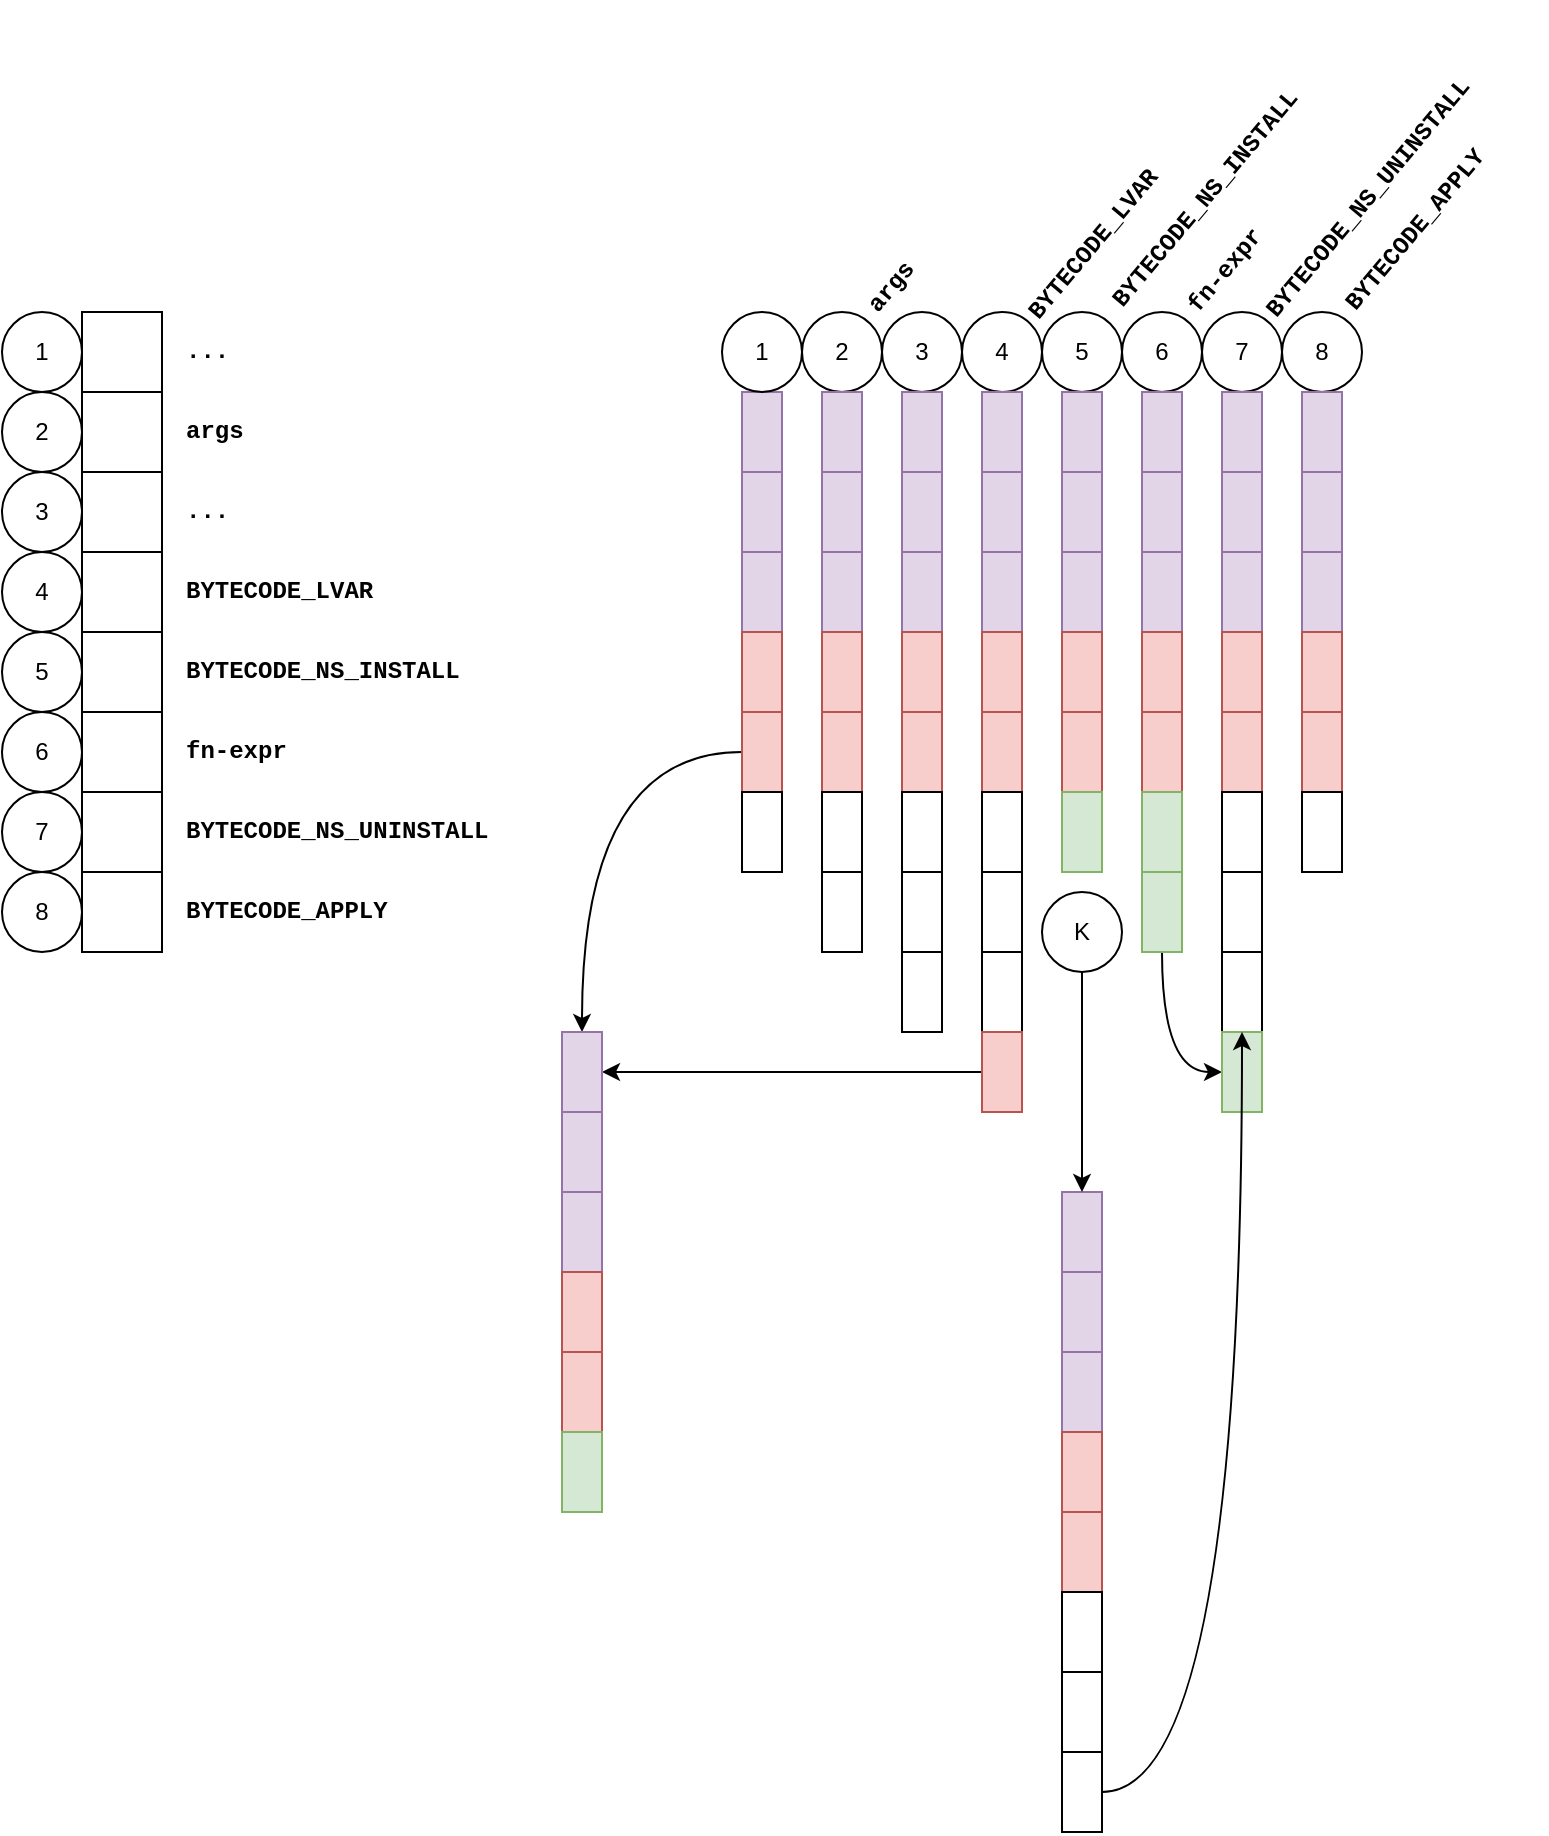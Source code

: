 <mxfile version="21.6.5" type="device">
  <diagram name="Page-1" id="SilH1e4Lqn1S1eZ9dJy-">
    <mxGraphModel dx="1546" dy="1582" grid="1" gridSize="10" guides="1" tooltips="1" connect="1" arrows="1" fold="1" page="0" pageScale="1" pageWidth="827" pageHeight="1169" math="0" shadow="0">
      <root>
        <mxCell id="0" />
        <mxCell id="1" parent="0" />
        <mxCell id="zl4CMRfvYaWZLNP0mIhS-1" value="" style="rounded=0;whiteSpace=wrap;html=1;" parent="1" vertex="1">
          <mxGeometry y="200" width="40" height="40" as="geometry" />
        </mxCell>
        <mxCell id="zl4CMRfvYaWZLNP0mIhS-4" value="BYTECODE_LVAR" style="text;html=1;strokeColor=none;fillColor=none;align=left;verticalAlign=middle;whiteSpace=wrap;rounded=0;fontStyle=1;fontFamily=Courier New;" parent="1" vertex="1">
          <mxGeometry x="50" y="200" width="140" height="40" as="geometry" />
        </mxCell>
        <mxCell id="zl4CMRfvYaWZLNP0mIhS-5" value="" style="rounded=0;whiteSpace=wrap;html=1;" parent="1" vertex="1">
          <mxGeometry y="240" width="40" height="40" as="geometry" />
        </mxCell>
        <mxCell id="zl4CMRfvYaWZLNP0mIhS-6" value="" style="rounded=0;whiteSpace=wrap;html=1;fillColor=#e1d5e7;strokeColor=#9673a6;" parent="1" vertex="1">
          <mxGeometry x="330" y="120" width="20" height="40" as="geometry" />
        </mxCell>
        <mxCell id="zl4CMRfvYaWZLNP0mIhS-9" value="" style="rounded=0;whiteSpace=wrap;html=1;fillColor=#e1d5e7;strokeColor=#9673a6;" parent="1" vertex="1">
          <mxGeometry x="330" y="160" width="20" height="40" as="geometry" />
        </mxCell>
        <mxCell id="zl4CMRfvYaWZLNP0mIhS-10" value="" style="rounded=0;whiteSpace=wrap;html=1;fillColor=#e1d5e7;strokeColor=#9673a6;" parent="1" vertex="1">
          <mxGeometry x="330" y="200" width="20" height="40" as="geometry" />
        </mxCell>
        <mxCell id="zl4CMRfvYaWZLNP0mIhS-11" value="" style="rounded=0;whiteSpace=wrap;html=1;fillColor=#f8cecc;strokeColor=#b85450;" parent="1" vertex="1">
          <mxGeometry x="330" y="240" width="20" height="40" as="geometry" />
        </mxCell>
        <mxCell id="AWAYhMum-Byg9k5m1UXS-80" style="edgeStyle=orthogonalEdgeStyle;curved=1;rounded=0;orthogonalLoop=1;jettySize=auto;html=1;entryX=0.5;entryY=0;entryDx=0;entryDy=0;" edge="1" parent="1" source="zl4CMRfvYaWZLNP0mIhS-12" target="AWAYhMum-Byg9k5m1UXS-74">
          <mxGeometry relative="1" as="geometry" />
        </mxCell>
        <mxCell id="zl4CMRfvYaWZLNP0mIhS-12" value="" style="rounded=0;whiteSpace=wrap;html=1;fillColor=#f8cecc;strokeColor=#b85450;" parent="1" vertex="1">
          <mxGeometry x="330" y="280" width="20" height="40" as="geometry" />
        </mxCell>
        <mxCell id="zl4CMRfvYaWZLNP0mIhS-13" value="" style="rounded=0;whiteSpace=wrap;html=1;" parent="1" vertex="1">
          <mxGeometry x="330" y="320" width="20" height="40" as="geometry" />
        </mxCell>
        <mxCell id="AWAYhMum-Byg9k5m1UXS-1" value="BYTECODE_NS_INSTALL" style="text;html=1;strokeColor=none;fillColor=none;align=left;verticalAlign=middle;whiteSpace=wrap;rounded=0;fontStyle=1;fontFamily=Courier New;" vertex="1" parent="1">
          <mxGeometry x="50" y="240" width="150" height="40" as="geometry" />
        </mxCell>
        <mxCell id="AWAYhMum-Byg9k5m1UXS-3" value="" style="rounded=0;whiteSpace=wrap;html=1;" vertex="1" parent="1">
          <mxGeometry y="280" width="40" height="40" as="geometry" />
        </mxCell>
        <mxCell id="AWAYhMum-Byg9k5m1UXS-4" value="fn-expr" style="text;html=1;strokeColor=none;fillColor=none;align=left;verticalAlign=middle;whiteSpace=wrap;rounded=0;fontStyle=1;fontFamily=Courier New;" vertex="1" parent="1">
          <mxGeometry x="50" y="280" width="80" height="40" as="geometry" />
        </mxCell>
        <mxCell id="AWAYhMum-Byg9k5m1UXS-8" value="" style="rounded=0;whiteSpace=wrap;html=1;" vertex="1" parent="1">
          <mxGeometry y="160" width="40" height="40" as="geometry" />
        </mxCell>
        <mxCell id="AWAYhMum-Byg9k5m1UXS-9" value="..." style="text;html=1;strokeColor=none;fillColor=none;align=left;verticalAlign=middle;whiteSpace=wrap;rounded=0;fontStyle=1;fontFamily=Courier New;" vertex="1" parent="1">
          <mxGeometry x="50" y="160" width="80" height="40" as="geometry" />
        </mxCell>
        <mxCell id="AWAYhMum-Byg9k5m1UXS-10" value="args" style="text;html=1;strokeColor=none;fillColor=none;align=left;verticalAlign=middle;whiteSpace=wrap;rounded=0;fontStyle=1;fontFamily=Courier New;" vertex="1" parent="1">
          <mxGeometry x="50" y="120" width="80" height="40" as="geometry" />
        </mxCell>
        <mxCell id="AWAYhMum-Byg9k5m1UXS-11" value="" style="rounded=0;whiteSpace=wrap;html=1;" vertex="1" parent="1">
          <mxGeometry y="120" width="40" height="40" as="geometry" />
        </mxCell>
        <mxCell id="AWAYhMum-Byg9k5m1UXS-12" value="..." style="text;html=1;strokeColor=none;fillColor=none;align=left;verticalAlign=middle;whiteSpace=wrap;rounded=0;fontStyle=1;fontFamily=Courier New;" vertex="1" parent="1">
          <mxGeometry x="50" y="80" width="80" height="40" as="geometry" />
        </mxCell>
        <mxCell id="AWAYhMum-Byg9k5m1UXS-13" value="" style="rounded=0;whiteSpace=wrap;html=1;" vertex="1" parent="1">
          <mxGeometry y="80" width="40" height="40" as="geometry" />
        </mxCell>
        <mxCell id="AWAYhMum-Byg9k5m1UXS-14" value="" style="rounded=0;whiteSpace=wrap;html=1;" vertex="1" parent="1">
          <mxGeometry y="320" width="40" height="40" as="geometry" />
        </mxCell>
        <mxCell id="AWAYhMum-Byg9k5m1UXS-15" value="BYTECODE_NS_UNINSTALL" style="text;html=1;strokeColor=none;fillColor=none;align=left;verticalAlign=middle;whiteSpace=wrap;rounded=0;fontStyle=1;fontFamily=Courier New;" vertex="1" parent="1">
          <mxGeometry x="50" y="320" width="190" height="40" as="geometry" />
        </mxCell>
        <mxCell id="AWAYhMum-Byg9k5m1UXS-16" value="" style="rounded=0;whiteSpace=wrap;html=1;" vertex="1" parent="1">
          <mxGeometry y="360" width="40" height="40" as="geometry" />
        </mxCell>
        <mxCell id="AWAYhMum-Byg9k5m1UXS-17" value="BYTECODE_APPLY" style="text;html=1;strokeColor=none;fillColor=none;align=left;verticalAlign=middle;whiteSpace=wrap;rounded=0;fontStyle=1;fontFamily=Courier New;" vertex="1" parent="1">
          <mxGeometry x="50" y="360" width="130" height="40" as="geometry" />
        </mxCell>
        <mxCell id="AWAYhMum-Byg9k5m1UXS-18" value="1" style="ellipse;whiteSpace=wrap;html=1;aspect=fixed;" vertex="1" parent="1">
          <mxGeometry x="-40" y="80" width="40" height="40" as="geometry" />
        </mxCell>
        <mxCell id="AWAYhMum-Byg9k5m1UXS-19" value="2" style="ellipse;whiteSpace=wrap;html=1;aspect=fixed;" vertex="1" parent="1">
          <mxGeometry x="-40" y="120" width="40" height="40" as="geometry" />
        </mxCell>
        <mxCell id="AWAYhMum-Byg9k5m1UXS-20" value="3" style="ellipse;whiteSpace=wrap;html=1;aspect=fixed;" vertex="1" parent="1">
          <mxGeometry x="-40" y="160" width="40" height="40" as="geometry" />
        </mxCell>
        <mxCell id="AWAYhMum-Byg9k5m1UXS-21" value="4" style="ellipse;whiteSpace=wrap;html=1;aspect=fixed;" vertex="1" parent="1">
          <mxGeometry x="-40" y="200" width="40" height="40" as="geometry" />
        </mxCell>
        <mxCell id="AWAYhMum-Byg9k5m1UXS-22" value="5" style="ellipse;whiteSpace=wrap;html=1;aspect=fixed;" vertex="1" parent="1">
          <mxGeometry x="-40" y="240" width="40" height="40" as="geometry" />
        </mxCell>
        <mxCell id="AWAYhMum-Byg9k5m1UXS-23" value="6" style="ellipse;whiteSpace=wrap;html=1;aspect=fixed;" vertex="1" parent="1">
          <mxGeometry x="-40" y="280" width="40" height="40" as="geometry" />
        </mxCell>
        <mxCell id="AWAYhMum-Byg9k5m1UXS-24" value="7" style="ellipse;whiteSpace=wrap;html=1;aspect=fixed;" vertex="1" parent="1">
          <mxGeometry x="-40" y="320" width="40" height="40" as="geometry" />
        </mxCell>
        <mxCell id="AWAYhMum-Byg9k5m1UXS-25" value="8" style="ellipse;whiteSpace=wrap;html=1;aspect=fixed;" vertex="1" parent="1">
          <mxGeometry x="-40" y="360" width="40" height="40" as="geometry" />
        </mxCell>
        <mxCell id="AWAYhMum-Byg9k5m1UXS-28" value="1" style="ellipse;whiteSpace=wrap;html=1;aspect=fixed;" vertex="1" parent="1">
          <mxGeometry x="320" y="80" width="40" height="40" as="geometry" />
        </mxCell>
        <mxCell id="AWAYhMum-Byg9k5m1UXS-29" value="2" style="ellipse;whiteSpace=wrap;html=1;aspect=fixed;" vertex="1" parent="1">
          <mxGeometry x="360" y="80" width="40" height="40" as="geometry" />
        </mxCell>
        <mxCell id="AWAYhMum-Byg9k5m1UXS-30" value="" style="rounded=0;whiteSpace=wrap;html=1;fillColor=#e1d5e7;strokeColor=#9673a6;" vertex="1" parent="1">
          <mxGeometry x="370" y="120" width="20" height="40" as="geometry" />
        </mxCell>
        <mxCell id="AWAYhMum-Byg9k5m1UXS-31" value="" style="rounded=0;whiteSpace=wrap;html=1;fillColor=#e1d5e7;strokeColor=#9673a6;" vertex="1" parent="1">
          <mxGeometry x="370" y="160" width="20" height="40" as="geometry" />
        </mxCell>
        <mxCell id="AWAYhMum-Byg9k5m1UXS-32" value="" style="rounded=0;whiteSpace=wrap;html=1;fillColor=#e1d5e7;strokeColor=#9673a6;" vertex="1" parent="1">
          <mxGeometry x="370" y="200" width="20" height="40" as="geometry" />
        </mxCell>
        <mxCell id="AWAYhMum-Byg9k5m1UXS-33" value="" style="rounded=0;whiteSpace=wrap;html=1;fillColor=#f8cecc;strokeColor=#b85450;" vertex="1" parent="1">
          <mxGeometry x="370" y="240" width="20" height="40" as="geometry" />
        </mxCell>
        <mxCell id="AWAYhMum-Byg9k5m1UXS-34" value="" style="rounded=0;whiteSpace=wrap;html=1;fillColor=#f8cecc;strokeColor=#b85450;" vertex="1" parent="1">
          <mxGeometry x="370" y="280" width="20" height="40" as="geometry" />
        </mxCell>
        <mxCell id="AWAYhMum-Byg9k5m1UXS-35" value="" style="rounded=0;whiteSpace=wrap;html=1;" vertex="1" parent="1">
          <mxGeometry x="370" y="320" width="20" height="40" as="geometry" />
        </mxCell>
        <mxCell id="AWAYhMum-Byg9k5m1UXS-36" value="" style="rounded=0;whiteSpace=wrap;html=1;" vertex="1" parent="1">
          <mxGeometry x="370" y="360" width="20" height="40" as="geometry" />
        </mxCell>
        <mxCell id="AWAYhMum-Byg9k5m1UXS-37" value="3" style="ellipse;whiteSpace=wrap;html=1;aspect=fixed;" vertex="1" parent="1">
          <mxGeometry x="400" y="80" width="40" height="40" as="geometry" />
        </mxCell>
        <mxCell id="AWAYhMum-Byg9k5m1UXS-38" value="4" style="ellipse;whiteSpace=wrap;html=1;aspect=fixed;" vertex="1" parent="1">
          <mxGeometry x="440" y="80" width="40" height="40" as="geometry" />
        </mxCell>
        <mxCell id="AWAYhMum-Byg9k5m1UXS-39" value="5" style="ellipse;whiteSpace=wrap;html=1;aspect=fixed;" vertex="1" parent="1">
          <mxGeometry x="480" y="80" width="40" height="40" as="geometry" />
        </mxCell>
        <mxCell id="AWAYhMum-Byg9k5m1UXS-40" value="6" style="ellipse;whiteSpace=wrap;html=1;aspect=fixed;" vertex="1" parent="1">
          <mxGeometry x="520" y="80" width="40" height="40" as="geometry" />
        </mxCell>
        <mxCell id="AWAYhMum-Byg9k5m1UXS-41" value="7" style="ellipse;whiteSpace=wrap;html=1;aspect=fixed;" vertex="1" parent="1">
          <mxGeometry x="560" y="80" width="40" height="40" as="geometry" />
        </mxCell>
        <mxCell id="AWAYhMum-Byg9k5m1UXS-42" value="8" style="ellipse;whiteSpace=wrap;html=1;aspect=fixed;" vertex="1" parent="1">
          <mxGeometry x="600" y="80" width="40" height="40" as="geometry" />
        </mxCell>
        <mxCell id="AWAYhMum-Byg9k5m1UXS-43" value="" style="rounded=0;whiteSpace=wrap;html=1;fillColor=#e1d5e7;strokeColor=#9673a6;" vertex="1" parent="1">
          <mxGeometry x="410" y="120" width="20" height="40" as="geometry" />
        </mxCell>
        <mxCell id="AWAYhMum-Byg9k5m1UXS-44" value="" style="rounded=0;whiteSpace=wrap;html=1;fillColor=#e1d5e7;strokeColor=#9673a6;" vertex="1" parent="1">
          <mxGeometry x="410" y="160" width="20" height="40" as="geometry" />
        </mxCell>
        <mxCell id="AWAYhMum-Byg9k5m1UXS-45" value="" style="rounded=0;whiteSpace=wrap;html=1;fillColor=#e1d5e7;strokeColor=#9673a6;" vertex="1" parent="1">
          <mxGeometry x="410" y="200" width="20" height="40" as="geometry" />
        </mxCell>
        <mxCell id="AWAYhMum-Byg9k5m1UXS-46" value="" style="rounded=0;whiteSpace=wrap;html=1;fillColor=#f8cecc;strokeColor=#b85450;" vertex="1" parent="1">
          <mxGeometry x="410" y="240" width="20" height="40" as="geometry" />
        </mxCell>
        <mxCell id="AWAYhMum-Byg9k5m1UXS-47" value="" style="rounded=0;whiteSpace=wrap;html=1;fillColor=#f8cecc;strokeColor=#b85450;" vertex="1" parent="1">
          <mxGeometry x="410" y="280" width="20" height="40" as="geometry" />
        </mxCell>
        <mxCell id="AWAYhMum-Byg9k5m1UXS-48" value="" style="rounded=0;whiteSpace=wrap;html=1;" vertex="1" parent="1">
          <mxGeometry x="410" y="320" width="20" height="40" as="geometry" />
        </mxCell>
        <mxCell id="AWAYhMum-Byg9k5m1UXS-49" value="" style="rounded=0;whiteSpace=wrap;html=1;" vertex="1" parent="1">
          <mxGeometry x="410" y="360" width="20" height="40" as="geometry" />
        </mxCell>
        <mxCell id="AWAYhMum-Byg9k5m1UXS-50" value="" style="rounded=0;whiteSpace=wrap;html=1;" vertex="1" parent="1">
          <mxGeometry x="410" y="400" width="20" height="40" as="geometry" />
        </mxCell>
        <mxCell id="AWAYhMum-Byg9k5m1UXS-51" value="" style="rounded=0;whiteSpace=wrap;html=1;fillColor=#e1d5e7;strokeColor=#9673a6;" vertex="1" parent="1">
          <mxGeometry x="450" y="120" width="20" height="40" as="geometry" />
        </mxCell>
        <mxCell id="AWAYhMum-Byg9k5m1UXS-52" value="" style="rounded=0;whiteSpace=wrap;html=1;fillColor=#e1d5e7;strokeColor=#9673a6;" vertex="1" parent="1">
          <mxGeometry x="450" y="160" width="20" height="40" as="geometry" />
        </mxCell>
        <mxCell id="AWAYhMum-Byg9k5m1UXS-53" value="" style="rounded=0;whiteSpace=wrap;html=1;fillColor=#e1d5e7;strokeColor=#9673a6;" vertex="1" parent="1">
          <mxGeometry x="450" y="200" width="20" height="40" as="geometry" />
        </mxCell>
        <mxCell id="AWAYhMum-Byg9k5m1UXS-54" value="" style="rounded=0;whiteSpace=wrap;html=1;fillColor=#f8cecc;strokeColor=#b85450;" vertex="1" parent="1">
          <mxGeometry x="450" y="240" width="20" height="40" as="geometry" />
        </mxCell>
        <mxCell id="AWAYhMum-Byg9k5m1UXS-55" value="" style="rounded=0;whiteSpace=wrap;html=1;fillColor=#f8cecc;strokeColor=#b85450;" vertex="1" parent="1">
          <mxGeometry x="450" y="280" width="20" height="40" as="geometry" />
        </mxCell>
        <mxCell id="AWAYhMum-Byg9k5m1UXS-56" value="" style="rounded=0;whiteSpace=wrap;html=1;" vertex="1" parent="1">
          <mxGeometry x="450" y="320" width="20" height="40" as="geometry" />
        </mxCell>
        <mxCell id="AWAYhMum-Byg9k5m1UXS-57" value="" style="rounded=0;whiteSpace=wrap;html=1;" vertex="1" parent="1">
          <mxGeometry x="450" y="360" width="20" height="40" as="geometry" />
        </mxCell>
        <mxCell id="AWAYhMum-Byg9k5m1UXS-58" value="" style="rounded=0;whiteSpace=wrap;html=1;" vertex="1" parent="1">
          <mxGeometry x="450" y="400" width="20" height="40" as="geometry" />
        </mxCell>
        <mxCell id="AWAYhMum-Byg9k5m1UXS-124" style="edgeStyle=orthogonalEdgeStyle;curved=1;rounded=0;orthogonalLoop=1;jettySize=auto;html=1;entryX=1;entryY=0.5;entryDx=0;entryDy=0;" edge="1" parent="1" source="AWAYhMum-Byg9k5m1UXS-59" target="AWAYhMum-Byg9k5m1UXS-74">
          <mxGeometry relative="1" as="geometry" />
        </mxCell>
        <mxCell id="AWAYhMum-Byg9k5m1UXS-59" value="" style="rounded=0;whiteSpace=wrap;html=1;fillColor=#f8cecc;strokeColor=#b85450;" vertex="1" parent="1">
          <mxGeometry x="450" y="440" width="20" height="40" as="geometry" />
        </mxCell>
        <mxCell id="AWAYhMum-Byg9k5m1UXS-60" value="" style="rounded=0;whiteSpace=wrap;html=1;fillColor=#e1d5e7;strokeColor=#9673a6;" vertex="1" parent="1">
          <mxGeometry x="490" y="120" width="20" height="40" as="geometry" />
        </mxCell>
        <mxCell id="AWAYhMum-Byg9k5m1UXS-61" value="" style="rounded=0;whiteSpace=wrap;html=1;fillColor=#e1d5e7;strokeColor=#9673a6;" vertex="1" parent="1">
          <mxGeometry x="490" y="160" width="20" height="40" as="geometry" />
        </mxCell>
        <mxCell id="AWAYhMum-Byg9k5m1UXS-62" value="" style="rounded=0;whiteSpace=wrap;html=1;fillColor=#e1d5e7;strokeColor=#9673a6;" vertex="1" parent="1">
          <mxGeometry x="490" y="200" width="20" height="40" as="geometry" />
        </mxCell>
        <mxCell id="AWAYhMum-Byg9k5m1UXS-63" value="" style="rounded=0;whiteSpace=wrap;html=1;fillColor=#f8cecc;strokeColor=#b85450;" vertex="1" parent="1">
          <mxGeometry x="490" y="240" width="20" height="40" as="geometry" />
        </mxCell>
        <mxCell id="AWAYhMum-Byg9k5m1UXS-64" value="" style="rounded=0;whiteSpace=wrap;html=1;fillColor=#f8cecc;strokeColor=#b85450;" vertex="1" parent="1">
          <mxGeometry x="490" y="280" width="20" height="40" as="geometry" />
        </mxCell>
        <mxCell id="AWAYhMum-Byg9k5m1UXS-65" value="" style="rounded=0;whiteSpace=wrap;html=1;fillColor=#d5e8d4;strokeColor=#82b366;" vertex="1" parent="1">
          <mxGeometry x="490" y="320" width="20" height="40" as="geometry" />
        </mxCell>
        <mxCell id="AWAYhMum-Byg9k5m1UXS-66" value="" style="rounded=0;whiteSpace=wrap;html=1;fillColor=#e1d5e7;strokeColor=#9673a6;" vertex="1" parent="1">
          <mxGeometry x="490" y="520" width="20" height="40" as="geometry" />
        </mxCell>
        <mxCell id="AWAYhMum-Byg9k5m1UXS-67" value="" style="rounded=0;whiteSpace=wrap;html=1;fillColor=#e1d5e7;strokeColor=#9673a6;" vertex="1" parent="1">
          <mxGeometry x="490" y="560" width="20" height="40" as="geometry" />
        </mxCell>
        <mxCell id="AWAYhMum-Byg9k5m1UXS-68" value="" style="rounded=0;whiteSpace=wrap;html=1;fillColor=#e1d5e7;strokeColor=#9673a6;" vertex="1" parent="1">
          <mxGeometry x="490" y="600" width="20" height="40" as="geometry" />
        </mxCell>
        <mxCell id="AWAYhMum-Byg9k5m1UXS-69" value="" style="rounded=0;whiteSpace=wrap;html=1;fillColor=#f8cecc;strokeColor=#b85450;" vertex="1" parent="1">
          <mxGeometry x="490" y="640" width="20" height="40" as="geometry" />
        </mxCell>
        <mxCell id="AWAYhMum-Byg9k5m1UXS-70" value="" style="rounded=0;whiteSpace=wrap;html=1;fillColor=#f8cecc;strokeColor=#b85450;" vertex="1" parent="1">
          <mxGeometry x="490" y="680" width="20" height="40" as="geometry" />
        </mxCell>
        <mxCell id="AWAYhMum-Byg9k5m1UXS-71" value="" style="rounded=0;whiteSpace=wrap;html=1;" vertex="1" parent="1">
          <mxGeometry x="490" y="720" width="20" height="40" as="geometry" />
        </mxCell>
        <mxCell id="AWAYhMum-Byg9k5m1UXS-74" value="" style="rounded=0;whiteSpace=wrap;html=1;fillColor=#e1d5e7;strokeColor=#9673a6;" vertex="1" parent="1">
          <mxGeometry x="240" y="440" width="20" height="40" as="geometry" />
        </mxCell>
        <mxCell id="AWAYhMum-Byg9k5m1UXS-75" value="" style="rounded=0;whiteSpace=wrap;html=1;fillColor=#e1d5e7;strokeColor=#9673a6;" vertex="1" parent="1">
          <mxGeometry x="240" y="480" width="20" height="40" as="geometry" />
        </mxCell>
        <mxCell id="AWAYhMum-Byg9k5m1UXS-76" value="" style="rounded=0;whiteSpace=wrap;html=1;fillColor=#e1d5e7;strokeColor=#9673a6;" vertex="1" parent="1">
          <mxGeometry x="240" y="520" width="20" height="40" as="geometry" />
        </mxCell>
        <mxCell id="AWAYhMum-Byg9k5m1UXS-77" value="" style="rounded=0;whiteSpace=wrap;html=1;fillColor=#f8cecc;strokeColor=#b85450;" vertex="1" parent="1">
          <mxGeometry x="240" y="560" width="20" height="40" as="geometry" />
        </mxCell>
        <mxCell id="AWAYhMum-Byg9k5m1UXS-78" value="" style="rounded=0;whiteSpace=wrap;html=1;fillColor=#f8cecc;strokeColor=#b85450;" vertex="1" parent="1">
          <mxGeometry x="240" y="600" width="20" height="40" as="geometry" />
        </mxCell>
        <mxCell id="AWAYhMum-Byg9k5m1UXS-79" value="" style="rounded=0;whiteSpace=wrap;html=1;fillColor=#d5e8d4;strokeColor=#82b366;" vertex="1" parent="1">
          <mxGeometry x="240" y="640" width="20" height="40" as="geometry" />
        </mxCell>
        <mxCell id="AWAYhMum-Byg9k5m1UXS-81" value="" style="rounded=0;whiteSpace=wrap;html=1;fillColor=#e1d5e7;strokeColor=#9673a6;" vertex="1" parent="1">
          <mxGeometry x="530" y="120" width="20" height="40" as="geometry" />
        </mxCell>
        <mxCell id="AWAYhMum-Byg9k5m1UXS-82" value="" style="rounded=0;whiteSpace=wrap;html=1;fillColor=#e1d5e7;strokeColor=#9673a6;" vertex="1" parent="1">
          <mxGeometry x="530" y="160" width="20" height="40" as="geometry" />
        </mxCell>
        <mxCell id="AWAYhMum-Byg9k5m1UXS-83" value="" style="rounded=0;whiteSpace=wrap;html=1;fillColor=#e1d5e7;strokeColor=#9673a6;" vertex="1" parent="1">
          <mxGeometry x="530" y="200" width="20" height="40" as="geometry" />
        </mxCell>
        <mxCell id="AWAYhMum-Byg9k5m1UXS-84" value="" style="rounded=0;whiteSpace=wrap;html=1;fillColor=#f8cecc;strokeColor=#b85450;" vertex="1" parent="1">
          <mxGeometry x="530" y="240" width="20" height="40" as="geometry" />
        </mxCell>
        <mxCell id="AWAYhMum-Byg9k5m1UXS-85" value="" style="rounded=0;whiteSpace=wrap;html=1;fillColor=#f8cecc;strokeColor=#b85450;" vertex="1" parent="1">
          <mxGeometry x="530" y="280" width="20" height="40" as="geometry" />
        </mxCell>
        <mxCell id="AWAYhMum-Byg9k5m1UXS-86" value="" style="rounded=0;whiteSpace=wrap;html=1;fillColor=#d5e8d4;strokeColor=#82b366;" vertex="1" parent="1">
          <mxGeometry x="530" y="320" width="20" height="40" as="geometry" />
        </mxCell>
        <mxCell id="AWAYhMum-Byg9k5m1UXS-117" style="edgeStyle=orthogonalEdgeStyle;curved=1;rounded=0;orthogonalLoop=1;jettySize=auto;html=1;entryX=0;entryY=0.5;entryDx=0;entryDy=0;" edge="1" parent="1" source="AWAYhMum-Byg9k5m1UXS-87" target="AWAYhMum-Byg9k5m1UXS-104">
          <mxGeometry relative="1" as="geometry">
            <Array as="points">
              <mxPoint x="540" y="460" />
            </Array>
          </mxGeometry>
        </mxCell>
        <mxCell id="AWAYhMum-Byg9k5m1UXS-87" value="" style="rounded=0;whiteSpace=wrap;html=1;fillColor=#d5e8d4;strokeColor=#82b366;" vertex="1" parent="1">
          <mxGeometry x="530" y="360" width="20" height="40" as="geometry" />
        </mxCell>
        <mxCell id="AWAYhMum-Byg9k5m1UXS-94" value="" style="rounded=0;whiteSpace=wrap;html=1;" vertex="1" parent="1">
          <mxGeometry x="490" y="760" width="20" height="40" as="geometry" />
        </mxCell>
        <mxCell id="AWAYhMum-Byg9k5m1UXS-95" value="" style="rounded=0;whiteSpace=wrap;html=1;" vertex="1" parent="1">
          <mxGeometry x="490" y="800" width="20" height="40" as="geometry" />
        </mxCell>
        <mxCell id="AWAYhMum-Byg9k5m1UXS-96" value="" style="rounded=0;whiteSpace=wrap;html=1;fillColor=#e1d5e7;strokeColor=#9673a6;" vertex="1" parent="1">
          <mxGeometry x="570" y="120" width="20" height="40" as="geometry" />
        </mxCell>
        <mxCell id="AWAYhMum-Byg9k5m1UXS-97" value="" style="rounded=0;whiteSpace=wrap;html=1;fillColor=#e1d5e7;strokeColor=#9673a6;" vertex="1" parent="1">
          <mxGeometry x="570" y="160" width="20" height="40" as="geometry" />
        </mxCell>
        <mxCell id="AWAYhMum-Byg9k5m1UXS-98" value="" style="rounded=0;whiteSpace=wrap;html=1;fillColor=#e1d5e7;strokeColor=#9673a6;" vertex="1" parent="1">
          <mxGeometry x="570" y="200" width="20" height="40" as="geometry" />
        </mxCell>
        <mxCell id="AWAYhMum-Byg9k5m1UXS-99" value="" style="rounded=0;whiteSpace=wrap;html=1;fillColor=#f8cecc;strokeColor=#b85450;" vertex="1" parent="1">
          <mxGeometry x="570" y="240" width="20" height="40" as="geometry" />
        </mxCell>
        <mxCell id="AWAYhMum-Byg9k5m1UXS-100" value="" style="rounded=0;whiteSpace=wrap;html=1;fillColor=#f8cecc;strokeColor=#b85450;" vertex="1" parent="1">
          <mxGeometry x="570" y="280" width="20" height="40" as="geometry" />
        </mxCell>
        <mxCell id="AWAYhMum-Byg9k5m1UXS-101" value="" style="rounded=0;whiteSpace=wrap;html=1;" vertex="1" parent="1">
          <mxGeometry x="570" y="320" width="20" height="40" as="geometry" />
        </mxCell>
        <mxCell id="AWAYhMum-Byg9k5m1UXS-102" value="" style="rounded=0;whiteSpace=wrap;html=1;" vertex="1" parent="1">
          <mxGeometry x="570" y="360" width="20" height="40" as="geometry" />
        </mxCell>
        <mxCell id="AWAYhMum-Byg9k5m1UXS-103" value="" style="rounded=0;whiteSpace=wrap;html=1;" vertex="1" parent="1">
          <mxGeometry x="570" y="400" width="20" height="40" as="geometry" />
        </mxCell>
        <mxCell id="AWAYhMum-Byg9k5m1UXS-104" value="" style="rounded=0;whiteSpace=wrap;html=1;fillColor=#d5e8d4;strokeColor=#82b366;" vertex="1" parent="1">
          <mxGeometry x="570" y="440" width="20" height="40" as="geometry" />
        </mxCell>
        <mxCell id="AWAYhMum-Byg9k5m1UXS-105" value="" style="rounded=0;whiteSpace=wrap;html=1;fillColor=#e1d5e7;strokeColor=#9673a6;" vertex="1" parent="1">
          <mxGeometry x="610" y="120" width="20" height="40" as="geometry" />
        </mxCell>
        <mxCell id="AWAYhMum-Byg9k5m1UXS-106" value="" style="rounded=0;whiteSpace=wrap;html=1;fillColor=#e1d5e7;strokeColor=#9673a6;" vertex="1" parent="1">
          <mxGeometry x="610" y="160" width="20" height="40" as="geometry" />
        </mxCell>
        <mxCell id="AWAYhMum-Byg9k5m1UXS-107" value="" style="rounded=0;whiteSpace=wrap;html=1;fillColor=#e1d5e7;strokeColor=#9673a6;" vertex="1" parent="1">
          <mxGeometry x="610" y="200" width="20" height="40" as="geometry" />
        </mxCell>
        <mxCell id="AWAYhMum-Byg9k5m1UXS-108" value="" style="rounded=0;whiteSpace=wrap;html=1;fillColor=#f8cecc;strokeColor=#b85450;" vertex="1" parent="1">
          <mxGeometry x="610" y="240" width="20" height="40" as="geometry" />
        </mxCell>
        <mxCell id="AWAYhMum-Byg9k5m1UXS-109" value="" style="rounded=0;whiteSpace=wrap;html=1;fillColor=#f8cecc;strokeColor=#b85450;" vertex="1" parent="1">
          <mxGeometry x="610" y="280" width="20" height="40" as="geometry" />
        </mxCell>
        <mxCell id="AWAYhMum-Byg9k5m1UXS-110" value="" style="rounded=0;whiteSpace=wrap;html=1;" vertex="1" parent="1">
          <mxGeometry x="610" y="320" width="20" height="40" as="geometry" />
        </mxCell>
        <mxCell id="AWAYhMum-Byg9k5m1UXS-115" style="edgeStyle=orthogonalEdgeStyle;curved=1;rounded=0;orthogonalLoop=1;jettySize=auto;html=1;entryX=0.5;entryY=0;entryDx=0;entryDy=0;" edge="1" parent="1" source="AWAYhMum-Byg9k5m1UXS-114" target="AWAYhMum-Byg9k5m1UXS-66">
          <mxGeometry relative="1" as="geometry" />
        </mxCell>
        <mxCell id="AWAYhMum-Byg9k5m1UXS-114" value="K" style="ellipse;whiteSpace=wrap;html=1;aspect=fixed;" vertex="1" parent="1">
          <mxGeometry x="480" y="370" width="40" height="40" as="geometry" />
        </mxCell>
        <mxCell id="AWAYhMum-Byg9k5m1UXS-118" value="BYTECODE_LVAR" style="text;html=1;strokeColor=none;fillColor=none;align=left;verticalAlign=middle;whiteSpace=wrap;rounded=0;fontStyle=1;fontFamily=Courier New;rotation=310;" vertex="1" parent="1">
          <mxGeometry x="450" y="10" width="140" height="40" as="geometry" />
        </mxCell>
        <mxCell id="AWAYhMum-Byg9k5m1UXS-119" value="BYTECODE_NS_INSTALL" style="text;html=1;strokeColor=none;fillColor=none;align=left;verticalAlign=middle;whiteSpace=wrap;rounded=0;fontStyle=1;fontFamily=Courier New;rotation=310;" vertex="1" parent="1">
          <mxGeometry x="490" width="150" height="40" as="geometry" />
        </mxCell>
        <mxCell id="AWAYhMum-Byg9k5m1UXS-120" value="fn-expr" style="text;html=1;strokeColor=none;fillColor=none;align=left;verticalAlign=middle;whiteSpace=wrap;rounded=0;fontStyle=1;fontFamily=Courier New;rotation=310;" vertex="1" parent="1">
          <mxGeometry x="540" y="30" width="80" height="40" as="geometry" />
        </mxCell>
        <mxCell id="AWAYhMum-Byg9k5m1UXS-121" value="BYTECODE_NS_UNINSTALL" style="text;html=1;strokeColor=none;fillColor=none;align=left;verticalAlign=middle;whiteSpace=wrap;rounded=0;fontStyle=1;fontFamily=Courier New;rotation=310;" vertex="1" parent="1">
          <mxGeometry x="560" y="-10" width="190" height="40" as="geometry" />
        </mxCell>
        <mxCell id="AWAYhMum-Byg9k5m1UXS-122" value="BYTECODE_APPLY" style="text;html=1;strokeColor=none;fillColor=none;align=left;verticalAlign=middle;whiteSpace=wrap;rounded=0;fontStyle=1;fontFamily=Courier New;rotation=310;" vertex="1" parent="1">
          <mxGeometry x="610" y="10" width="130" height="40" as="geometry" />
        </mxCell>
        <mxCell id="AWAYhMum-Byg9k5m1UXS-123" value="args" style="text;html=1;strokeColor=none;fillColor=none;align=left;verticalAlign=middle;whiteSpace=wrap;rounded=0;fontStyle=1;fontFamily=Courier New;rotation=310;" vertex="1" parent="1">
          <mxGeometry x="380" y="30" width="80" height="40" as="geometry" />
        </mxCell>
        <mxCell id="AWAYhMum-Byg9k5m1UXS-116" style="edgeStyle=orthogonalEdgeStyle;curved=1;rounded=0;orthogonalLoop=1;jettySize=auto;html=1;entryX=0.5;entryY=0;entryDx=0;entryDy=0;" edge="1" parent="1" source="AWAYhMum-Byg9k5m1UXS-95" target="AWAYhMum-Byg9k5m1UXS-104">
          <mxGeometry relative="1" as="geometry">
            <Array as="points">
              <mxPoint x="580" y="820" />
            </Array>
          </mxGeometry>
        </mxCell>
      </root>
    </mxGraphModel>
  </diagram>
</mxfile>

